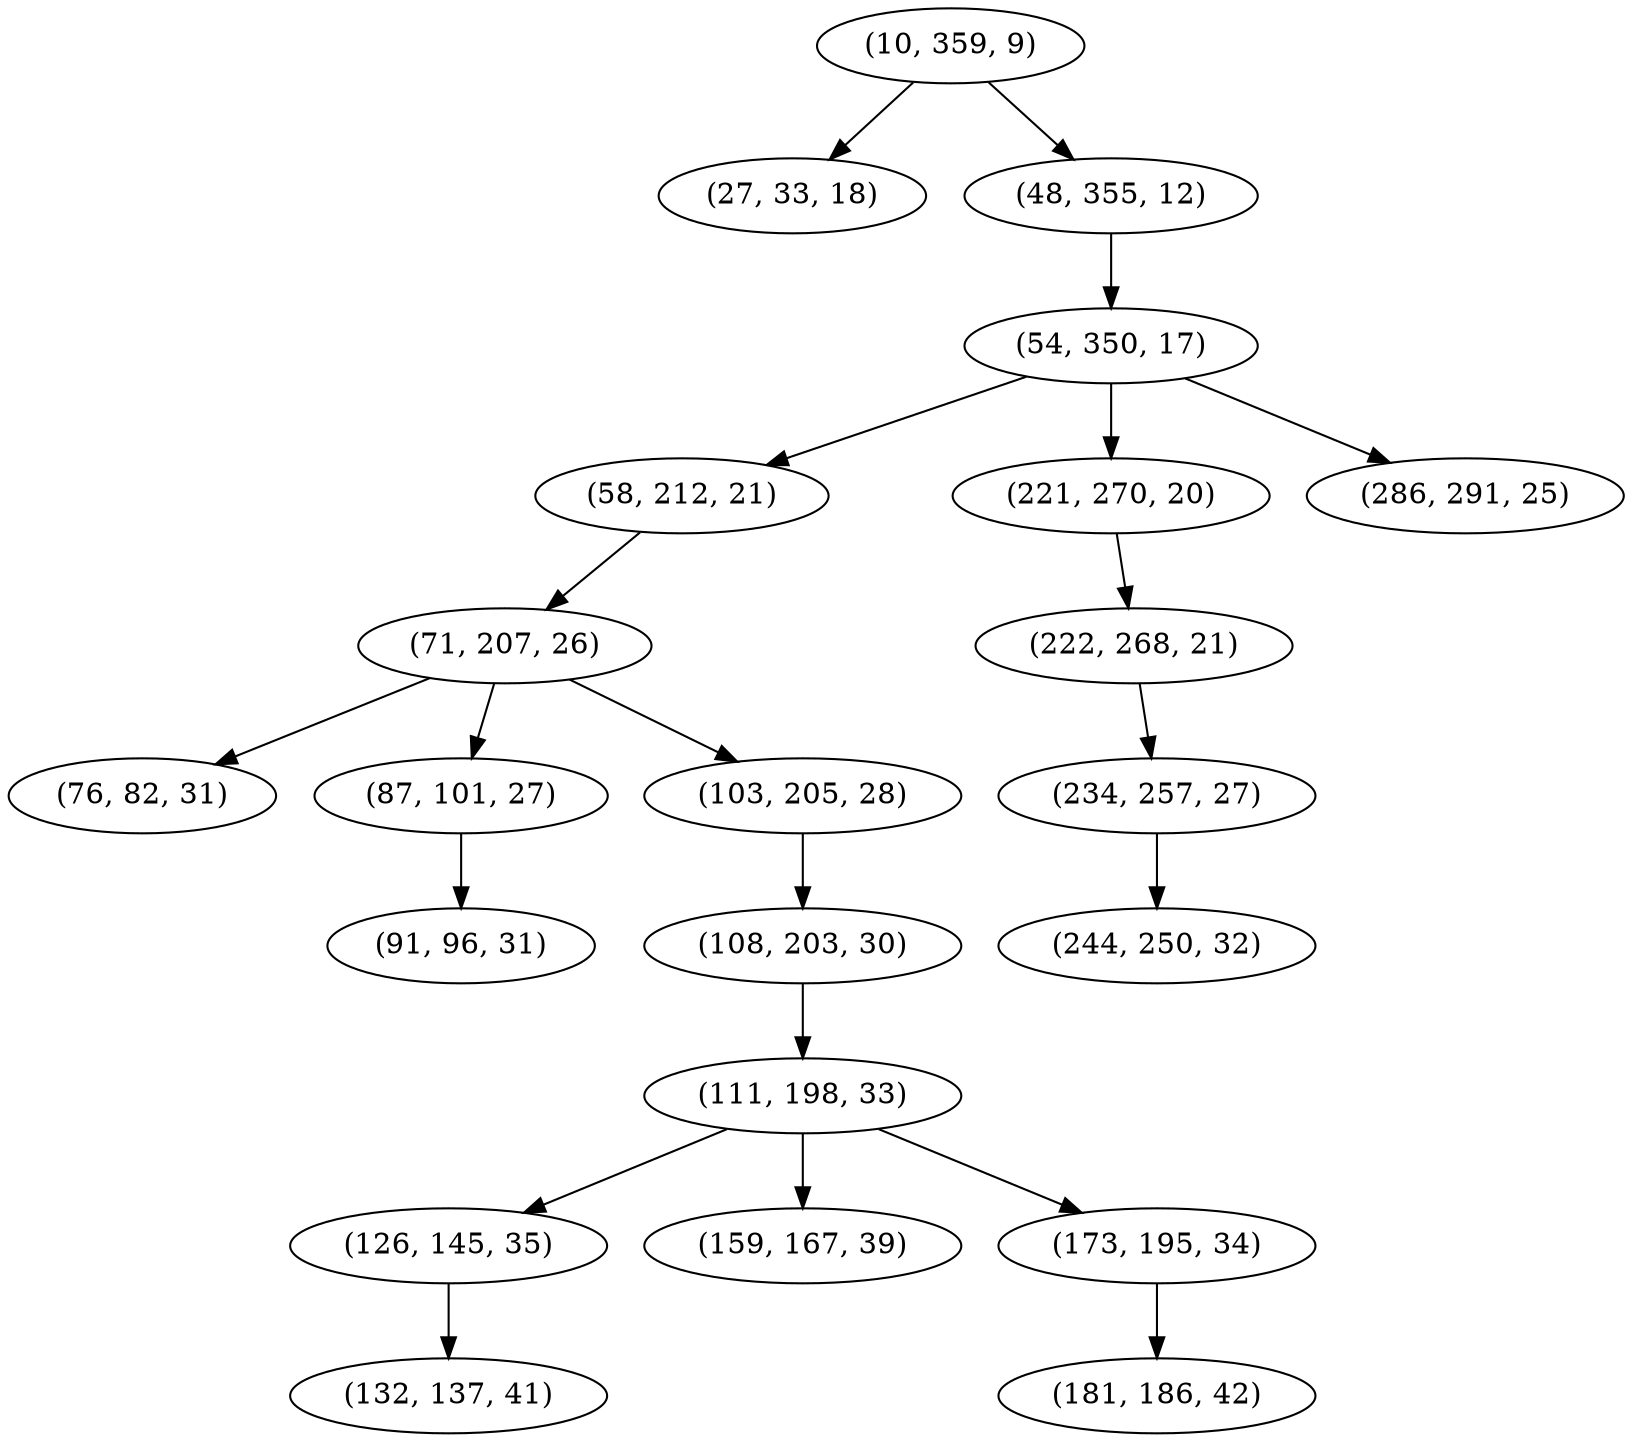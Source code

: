 digraph tree {
    "(10, 359, 9)";
    "(27, 33, 18)";
    "(48, 355, 12)";
    "(54, 350, 17)";
    "(58, 212, 21)";
    "(71, 207, 26)";
    "(76, 82, 31)";
    "(87, 101, 27)";
    "(91, 96, 31)";
    "(103, 205, 28)";
    "(108, 203, 30)";
    "(111, 198, 33)";
    "(126, 145, 35)";
    "(132, 137, 41)";
    "(159, 167, 39)";
    "(173, 195, 34)";
    "(181, 186, 42)";
    "(221, 270, 20)";
    "(222, 268, 21)";
    "(234, 257, 27)";
    "(244, 250, 32)";
    "(286, 291, 25)";
    "(10, 359, 9)" -> "(27, 33, 18)";
    "(10, 359, 9)" -> "(48, 355, 12)";
    "(48, 355, 12)" -> "(54, 350, 17)";
    "(54, 350, 17)" -> "(58, 212, 21)";
    "(54, 350, 17)" -> "(221, 270, 20)";
    "(54, 350, 17)" -> "(286, 291, 25)";
    "(58, 212, 21)" -> "(71, 207, 26)";
    "(71, 207, 26)" -> "(76, 82, 31)";
    "(71, 207, 26)" -> "(87, 101, 27)";
    "(71, 207, 26)" -> "(103, 205, 28)";
    "(87, 101, 27)" -> "(91, 96, 31)";
    "(103, 205, 28)" -> "(108, 203, 30)";
    "(108, 203, 30)" -> "(111, 198, 33)";
    "(111, 198, 33)" -> "(126, 145, 35)";
    "(111, 198, 33)" -> "(159, 167, 39)";
    "(111, 198, 33)" -> "(173, 195, 34)";
    "(126, 145, 35)" -> "(132, 137, 41)";
    "(173, 195, 34)" -> "(181, 186, 42)";
    "(221, 270, 20)" -> "(222, 268, 21)";
    "(222, 268, 21)" -> "(234, 257, 27)";
    "(234, 257, 27)" -> "(244, 250, 32)";
}
